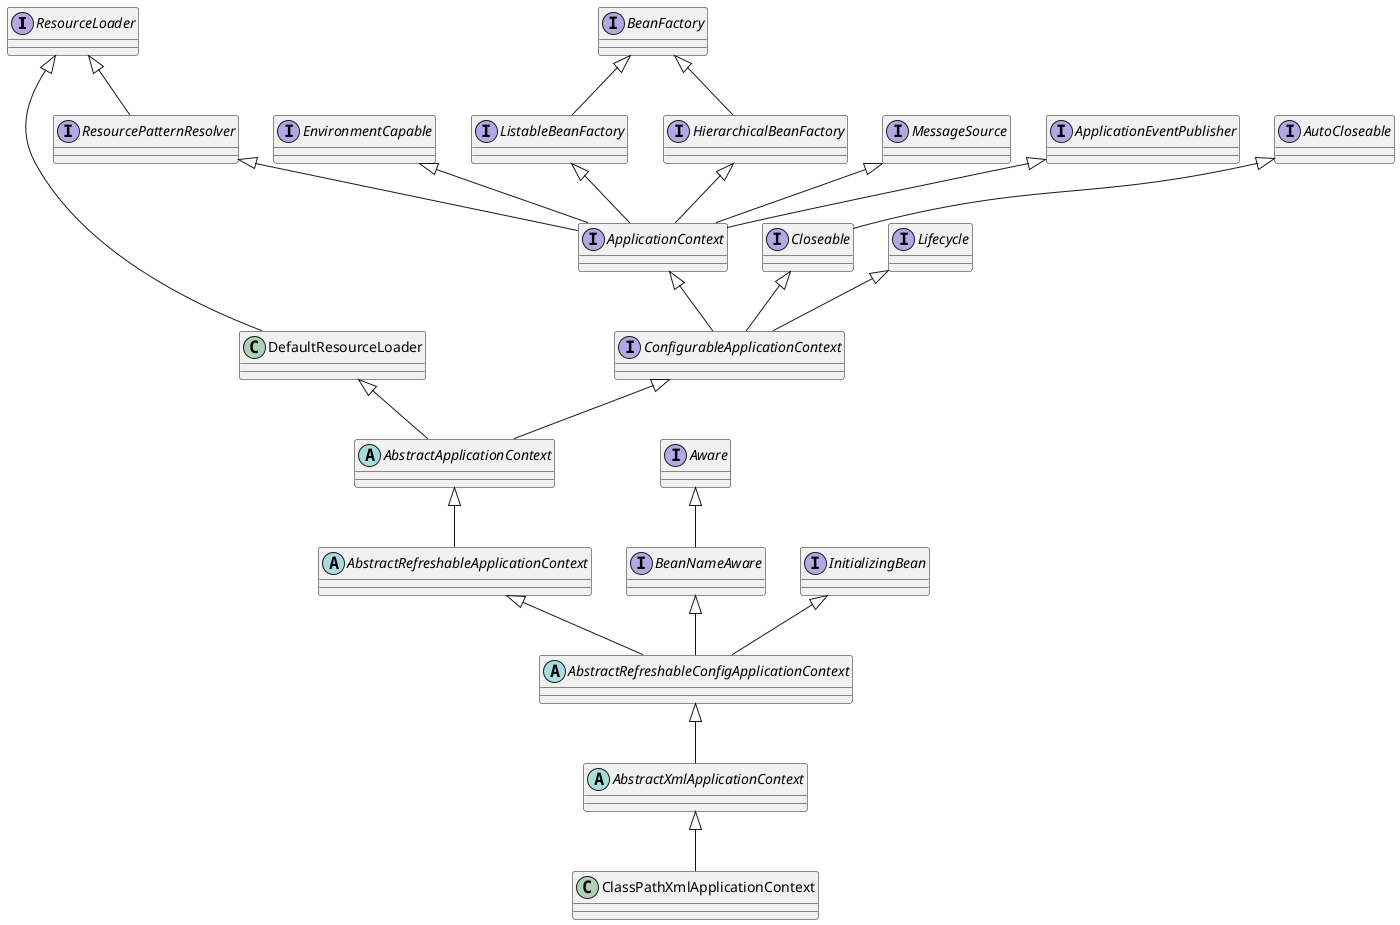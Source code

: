 @startuml

interface ResourceLoader

interface AutoCloseable
interface Closeable
interface EnvironmentCapable
interface BeanFactory
interface ListableBeanFactory
interface HierarchicalBeanFactory
interface MessageSource
interface ApplicationEventPublisher
interface ResourcePatternResolver
interface ApplicationContext



AutoCloseable <|-- Closeable
BeanFactory <|-- ListableBeanFactory
BeanFactory <|-- HierarchicalBeanFactory
ResourceLoader <|-- ResourcePatternResolver
ListableBeanFactory <|-- ApplicationContext
HierarchicalBeanFactory <|-- ApplicationContext
ResourcePatternResolver <|-- ApplicationContext
EnvironmentCapable <|-- ApplicationContext
MessageSource <|-- ApplicationContext
ApplicationEventPublisher <|-- ApplicationContext



interface Lifecycle
interface ConfigurableApplicationContext

Lifecycle <|-- ConfigurableApplicationContext
Closeable <|-- ConfigurableApplicationContext
ApplicationContext <|-- ConfigurableApplicationContext

abstract class AbstractApplicationContext
class DefaultResourceLoader
ResourceLoader <|-- DefaultResourceLoader
ConfigurableApplicationContext <|-- AbstractApplicationContext
DefaultResourceLoader <|-- AbstractApplicationContext

abstract class AbstractRefreshableApplicationContext
AbstractApplicationContext <|-- AbstractRefreshableApplicationContext

interface Aware
interface BeanNameAware
Aware <|-- BeanNameAware

interface InitializingBean
abstract class AbstractRefreshableConfigApplicationContext
InitializingBean <|-- AbstractRefreshableConfigApplicationContext
BeanNameAware <|-- AbstractRefreshableConfigApplicationContext
AbstractRefreshableApplicationContext <|-- AbstractRefreshableConfigApplicationContext

abstract class AbstractXmlApplicationContext
AbstractRefreshableConfigApplicationContext <|-- AbstractXmlApplicationContext

class ClassPathXmlApplicationContext
/'从xml-context初始spring-context体系'/
AbstractXmlApplicationContext <|-- ClassPathXmlApplicationContext
@enduml